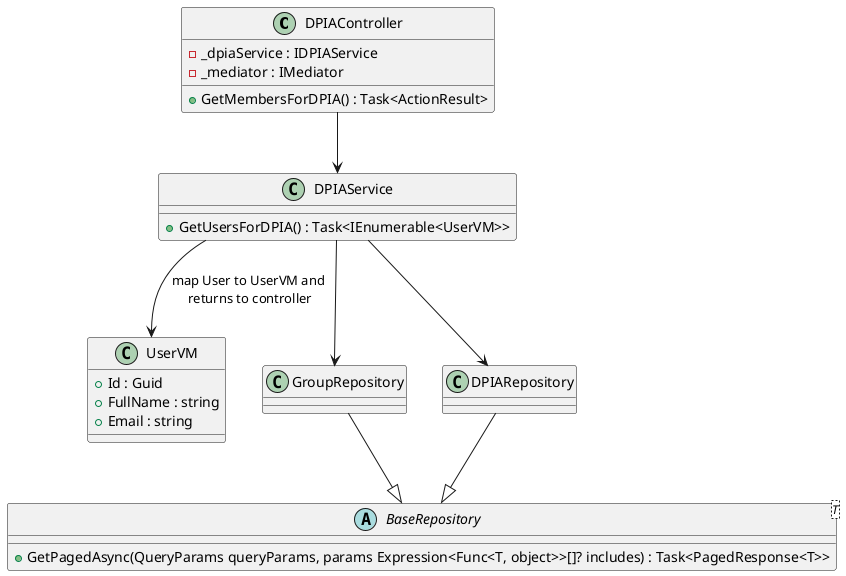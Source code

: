 @startuml

class DPIAController {
    -_dpiaService : IDPIAService
    -_mediator : IMediator

    +GetMembersForDPIA() : Task<ActionResult>
}

class DPIAService {
    +GetUsersForDPIA() : Task<IEnumerable<UserVM>>
}

class UserVM {
    +Id : Guid
    +FullName : string
    +Email : string
}

class GroupRepository {
}

abstract class BaseRepository<T> {
    +GetPagedAsync(QueryParams queryParams, params Expression<Func<T, object>>[]? includes) : Task<PagedResponse<T>>
}

DPIAController --> DPIAService
GroupRepository --|> BaseRepository
DPIARepository --|> BaseRepository
DPIAService --> DPIARepository
DPIAService --> GroupRepository
DPIAService --> UserVM : "map User to UserVM and \nreturns to controller"

@enduml